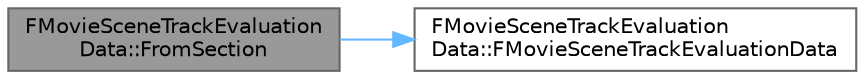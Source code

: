 digraph "FMovieSceneTrackEvaluationData::FromSection"
{
 // INTERACTIVE_SVG=YES
 // LATEX_PDF_SIZE
  bgcolor="transparent";
  edge [fontname=Helvetica,fontsize=10,labelfontname=Helvetica,labelfontsize=10];
  node [fontname=Helvetica,fontsize=10,shape=box,height=0.2,width=0.4];
  rankdir="LR";
  Node1 [id="Node000001",label="FMovieSceneTrackEvaluation\lData::FromSection",height=0.2,width=0.4,color="gray40", fillcolor="grey60", style="filled", fontcolor="black",tooltip=" "];
  Node1 -> Node2 [id="edge1_Node000001_Node000002",color="steelblue1",style="solid",tooltip=" "];
  Node2 [id="Node000002",label="FMovieSceneTrackEvaluation\lData::FMovieSceneTrackEvaluationData",height=0.2,width=0.4,color="grey40", fillcolor="white", style="filled",URL="$d2/d7a/structFMovieSceneTrackEvaluationData.html#a01e1c44bc7514ef5fc0a2b1443b09f26",tooltip=" "];
}
